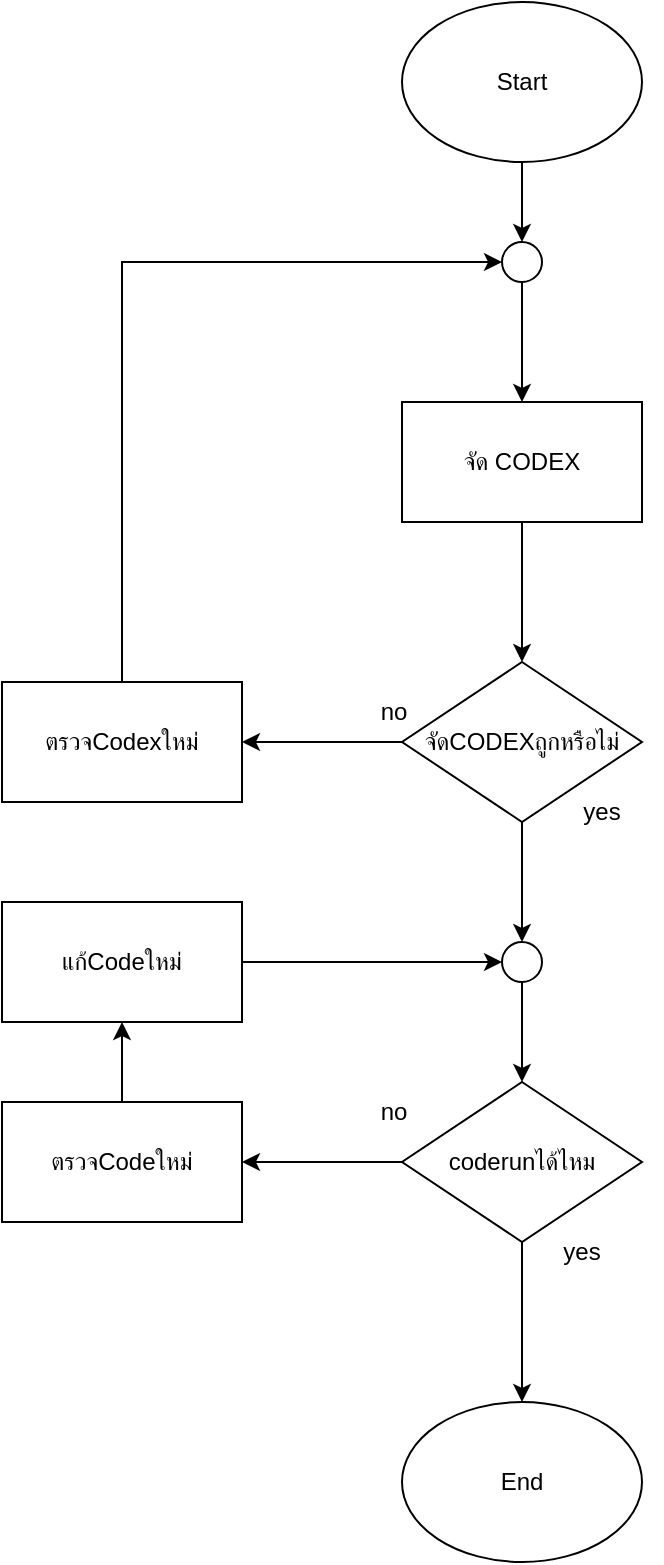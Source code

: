 <mxfile version="24.9.0">
  <diagram name="หน้า-1" id="d9RKIHsXd00LlrnY3izp">
    <mxGraphModel dx="1334" dy="621" grid="1" gridSize="10" guides="1" tooltips="1" connect="1" arrows="1" fold="1" page="1" pageScale="1" pageWidth="827" pageHeight="1169" math="0" shadow="0">
      <root>
        <mxCell id="0" />
        <mxCell id="1" parent="0" />
        <mxCell id="xRrjv5If0tpF9JTXinsI-1" value="" style="edgeStyle=orthogonalEdgeStyle;rounded=0;orthogonalLoop=1;jettySize=auto;html=1;" edge="1" parent="1" source="xRrjv5If0tpF9JTXinsI-2" target="xRrjv5If0tpF9JTXinsI-11">
          <mxGeometry relative="1" as="geometry" />
        </mxCell>
        <mxCell id="xRrjv5If0tpF9JTXinsI-2" value="Start" style="ellipse;whiteSpace=wrap;html=1;" vertex="1" parent="1">
          <mxGeometry x="354" y="20" width="120" height="80" as="geometry" />
        </mxCell>
        <mxCell id="xRrjv5If0tpF9JTXinsI-3" value="" style="edgeStyle=orthogonalEdgeStyle;rounded=0;orthogonalLoop=1;jettySize=auto;html=1;" edge="1" parent="1" source="xRrjv5If0tpF9JTXinsI-4">
          <mxGeometry relative="1" as="geometry">
            <mxPoint x="414" y="350" as="targetPoint" />
          </mxGeometry>
        </mxCell>
        <mxCell id="xRrjv5If0tpF9JTXinsI-4" value="จัด&amp;nbsp;CODEX" style="rounded=0;whiteSpace=wrap;html=1;" vertex="1" parent="1">
          <mxGeometry x="354" y="220" width="120" height="60" as="geometry" />
        </mxCell>
        <mxCell id="xRrjv5If0tpF9JTXinsI-5" value="" style="edgeStyle=orthogonalEdgeStyle;rounded=0;orthogonalLoop=1;jettySize=auto;html=1;" edge="1" parent="1" source="xRrjv5If0tpF9JTXinsI-7" target="xRrjv5If0tpF9JTXinsI-9">
          <mxGeometry relative="1" as="geometry" />
        </mxCell>
        <mxCell id="xRrjv5If0tpF9JTXinsI-6" value="" style="edgeStyle=orthogonalEdgeStyle;rounded=0;orthogonalLoop=1;jettySize=auto;html=1;" edge="1" parent="1" source="xRrjv5If0tpF9JTXinsI-7" target="xRrjv5If0tpF9JTXinsI-19">
          <mxGeometry relative="1" as="geometry" />
        </mxCell>
        <mxCell id="xRrjv5If0tpF9JTXinsI-7" value="จัดCODEXถูกหรือไม่" style="rhombus;whiteSpace=wrap;html=1;" vertex="1" parent="1">
          <mxGeometry x="354" y="350" width="120" height="80" as="geometry" />
        </mxCell>
        <mxCell id="xRrjv5If0tpF9JTXinsI-8" value="" style="edgeStyle=orthogonalEdgeStyle;rounded=0;orthogonalLoop=1;jettySize=auto;html=1;entryX=0;entryY=0.5;entryDx=0;entryDy=0;" edge="1" parent="1" source="xRrjv5If0tpF9JTXinsI-9" target="xRrjv5If0tpF9JTXinsI-11">
          <mxGeometry relative="1" as="geometry">
            <mxPoint x="214" y="250" as="targetPoint" />
            <Array as="points">
              <mxPoint x="214" y="150" />
            </Array>
          </mxGeometry>
        </mxCell>
        <mxCell id="xRrjv5If0tpF9JTXinsI-9" value="ตรวจCodexใหม่" style="whiteSpace=wrap;html=1;" vertex="1" parent="1">
          <mxGeometry x="154" y="360" width="120" height="60" as="geometry" />
        </mxCell>
        <mxCell id="xRrjv5If0tpF9JTXinsI-10" value="" style="edgeStyle=orthogonalEdgeStyle;rounded=0;orthogonalLoop=1;jettySize=auto;html=1;" edge="1" parent="1" source="xRrjv5If0tpF9JTXinsI-11" target="xRrjv5If0tpF9JTXinsI-4">
          <mxGeometry relative="1" as="geometry" />
        </mxCell>
        <mxCell id="xRrjv5If0tpF9JTXinsI-11" value="" style="ellipse;whiteSpace=wrap;html=1;aspect=fixed;" vertex="1" parent="1">
          <mxGeometry x="404" y="140" width="20" height="20" as="geometry" />
        </mxCell>
        <mxCell id="xRrjv5If0tpF9JTXinsI-12" value="End" style="ellipse;whiteSpace=wrap;html=1;" vertex="1" parent="1">
          <mxGeometry x="354" y="720" width="120" height="80" as="geometry" />
        </mxCell>
        <mxCell id="xRrjv5If0tpF9JTXinsI-13" value="no" style="text;html=1;align=center;verticalAlign=middle;whiteSpace=wrap;rounded=0;" vertex="1" parent="1">
          <mxGeometry x="320" y="360" width="60" height="30" as="geometry" />
        </mxCell>
        <mxCell id="xRrjv5If0tpF9JTXinsI-14" value="yes" style="text;html=1;align=center;verticalAlign=middle;whiteSpace=wrap;rounded=0;" vertex="1" parent="1">
          <mxGeometry x="424" y="410" width="60" height="30" as="geometry" />
        </mxCell>
        <mxCell id="xRrjv5If0tpF9JTXinsI-15" value="" style="edgeStyle=orthogonalEdgeStyle;rounded=0;orthogonalLoop=1;jettySize=auto;html=1;" edge="1" parent="1" source="xRrjv5If0tpF9JTXinsI-17" target="xRrjv5If0tpF9JTXinsI-12">
          <mxGeometry relative="1" as="geometry" />
        </mxCell>
        <mxCell id="xRrjv5If0tpF9JTXinsI-16" value="" style="edgeStyle=orthogonalEdgeStyle;rounded=0;orthogonalLoop=1;jettySize=auto;html=1;" edge="1" parent="1" source="xRrjv5If0tpF9JTXinsI-17" target="xRrjv5If0tpF9JTXinsI-21">
          <mxGeometry relative="1" as="geometry" />
        </mxCell>
        <mxCell id="xRrjv5If0tpF9JTXinsI-17" value="coderunได้ไหม" style="rhombus;whiteSpace=wrap;html=1;" vertex="1" parent="1">
          <mxGeometry x="354" y="560" width="120" height="80" as="geometry" />
        </mxCell>
        <mxCell id="xRrjv5If0tpF9JTXinsI-18" value="" style="edgeStyle=orthogonalEdgeStyle;rounded=0;orthogonalLoop=1;jettySize=auto;html=1;" edge="1" parent="1" source="xRrjv5If0tpF9JTXinsI-19" target="xRrjv5If0tpF9JTXinsI-17">
          <mxGeometry relative="1" as="geometry" />
        </mxCell>
        <mxCell id="xRrjv5If0tpF9JTXinsI-19" value="" style="ellipse;whiteSpace=wrap;html=1;aspect=fixed;" vertex="1" parent="1">
          <mxGeometry x="404" y="490" width="20" height="20" as="geometry" />
        </mxCell>
        <mxCell id="xRrjv5If0tpF9JTXinsI-20" value="" style="edgeStyle=orthogonalEdgeStyle;rounded=0;orthogonalLoop=1;jettySize=auto;html=1;" edge="1" parent="1" source="xRrjv5If0tpF9JTXinsI-21" target="xRrjv5If0tpF9JTXinsI-25">
          <mxGeometry relative="1" as="geometry" />
        </mxCell>
        <mxCell id="xRrjv5If0tpF9JTXinsI-21" value="ตรวจCodeใหม่" style="whiteSpace=wrap;html=1;" vertex="1" parent="1">
          <mxGeometry x="154" y="570" width="120" height="60" as="geometry" />
        </mxCell>
        <mxCell id="xRrjv5If0tpF9JTXinsI-22" value="yes" style="text;html=1;align=center;verticalAlign=middle;whiteSpace=wrap;rounded=0;" vertex="1" parent="1">
          <mxGeometry x="414" y="630" width="60" height="30" as="geometry" />
        </mxCell>
        <mxCell id="xRrjv5If0tpF9JTXinsI-23" value="no" style="text;html=1;align=center;verticalAlign=middle;whiteSpace=wrap;rounded=0;" vertex="1" parent="1">
          <mxGeometry x="320" y="560" width="60" height="30" as="geometry" />
        </mxCell>
        <mxCell id="xRrjv5If0tpF9JTXinsI-24" value="" style="edgeStyle=orthogonalEdgeStyle;rounded=0;orthogonalLoop=1;jettySize=auto;html=1;" edge="1" parent="1" source="xRrjv5If0tpF9JTXinsI-25" target="xRrjv5If0tpF9JTXinsI-19">
          <mxGeometry relative="1" as="geometry" />
        </mxCell>
        <mxCell id="xRrjv5If0tpF9JTXinsI-25" value="แก้Codeใหม่" style="whiteSpace=wrap;html=1;" vertex="1" parent="1">
          <mxGeometry x="154" y="470" width="120" height="60" as="geometry" />
        </mxCell>
      </root>
    </mxGraphModel>
  </diagram>
</mxfile>
